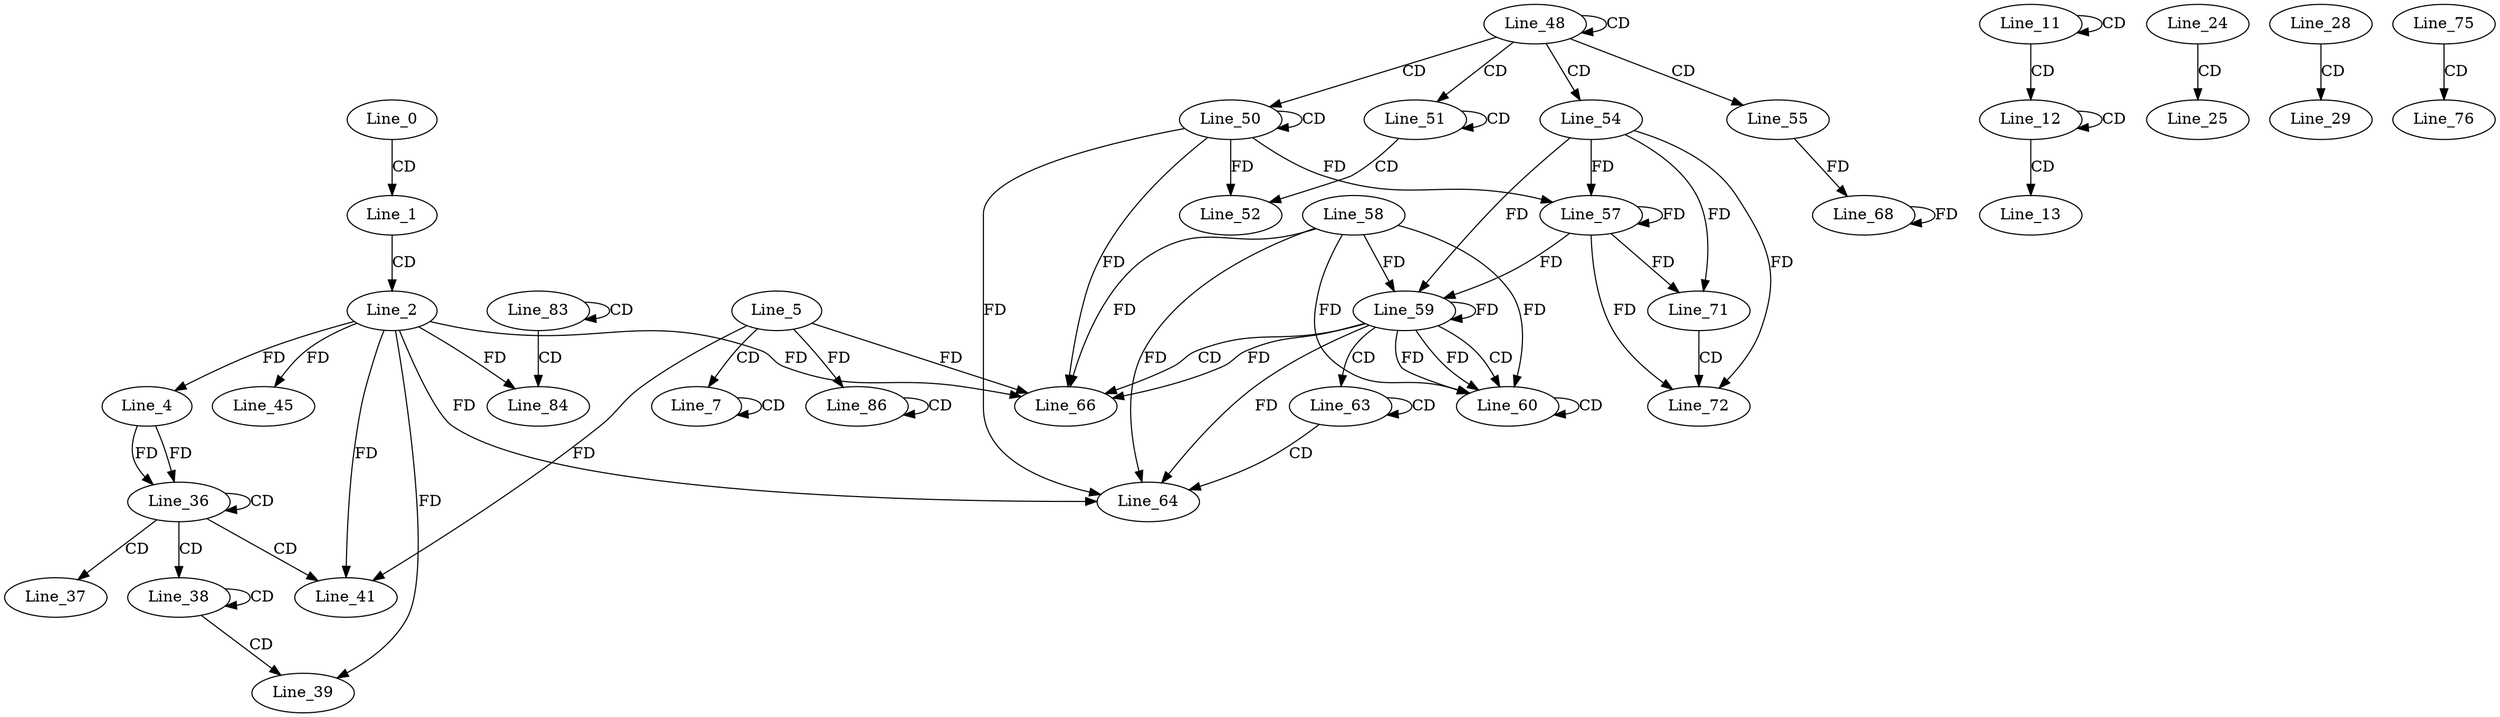 digraph G {
  Line_0;
  Line_1;
  Line_2;
  Line_4;
  Line_5;
  Line_7;
  Line_7;
  Line_11;
  Line_11;
  Line_12;
  Line_12;
  Line_13;
  Line_24;
  Line_25;
  Line_28;
  Line_29;
  Line_4;
  Line_36;
  Line_36;
  Line_37;
  Line_38;
  Line_38;
  Line_39;
  Line_39;
  Line_41;
  Line_5;
  Line_41;
  Line_45;
  Line_48;
  Line_48;
  Line_50;
  Line_50;
  Line_51;
  Line_51;
  Line_52;
  Line_52;
  Line_54;
  Line_55;
  Line_57;
  Line_57;
  Line_59;
  Line_58;
  Line_59;
  Line_59;
  Line_60;
  Line_60;
  Line_63;
  Line_63;
  Line_64;
  Line_64;
  Line_64;
  Line_64;
  Line_66;
  Line_66;
  Line_66;
  Line_68;
  Line_71;
  Line_72;
  Line_75;
  Line_76;
  Line_83;
  Line_83;
  Line_84;
  Line_84;
  Line_86;
  Line_86;
  Line_0 -> Line_1 [ label="CD" ];
  Line_1 -> Line_2 [ label="CD" ];
  Line_2 -> Line_4 [ label="FD" ];
  Line_5 -> Line_7 [ label="CD" ];
  Line_7 -> Line_7 [ label="CD" ];
  Line_11 -> Line_11 [ label="CD" ];
  Line_11 -> Line_12 [ label="CD" ];
  Line_12 -> Line_12 [ label="CD" ];
  Line_12 -> Line_13 [ label="CD" ];
  Line_24 -> Line_25 [ label="CD" ];
  Line_28 -> Line_29 [ label="CD" ];
  Line_4 -> Line_36 [ label="FD" ];
  Line_36 -> Line_36 [ label="CD" ];
  Line_4 -> Line_36 [ label="FD" ];
  Line_36 -> Line_37 [ label="CD" ];
  Line_36 -> Line_38 [ label="CD" ];
  Line_38 -> Line_38 [ label="CD" ];
  Line_38 -> Line_39 [ label="CD" ];
  Line_2 -> Line_39 [ label="FD" ];
  Line_36 -> Line_41 [ label="CD" ];
  Line_5 -> Line_41 [ label="FD" ];
  Line_2 -> Line_41 [ label="FD" ];
  Line_2 -> Line_45 [ label="FD" ];
  Line_48 -> Line_48 [ label="CD" ];
  Line_48 -> Line_50 [ label="CD" ];
  Line_50 -> Line_50 [ label="CD" ];
  Line_48 -> Line_51 [ label="CD" ];
  Line_51 -> Line_51 [ label="CD" ];
  Line_51 -> Line_52 [ label="CD" ];
  Line_50 -> Line_52 [ label="FD" ];
  Line_48 -> Line_54 [ label="CD" ];
  Line_48 -> Line_55 [ label="CD" ];
  Line_54 -> Line_57 [ label="FD" ];
  Line_57 -> Line_57 [ label="FD" ];
  Line_50 -> Line_57 [ label="FD" ];
  Line_59 -> Line_59 [ label="FD" ];
  Line_58 -> Line_59 [ label="FD" ];
  Line_54 -> Line_59 [ label="FD" ];
  Line_57 -> Line_59 [ label="FD" ];
  Line_59 -> Line_60 [ label="CD" ];
  Line_59 -> Line_60 [ label="FD" ];
  Line_58 -> Line_60 [ label="FD" ];
  Line_60 -> Line_60 [ label="CD" ];
  Line_59 -> Line_60 [ label="FD" ];
  Line_58 -> Line_60 [ label="FD" ];
  Line_59 -> Line_63 [ label="CD" ];
  Line_63 -> Line_63 [ label="CD" ];
  Line_63 -> Line_64 [ label="CD" ];
  Line_59 -> Line_64 [ label="FD" ];
  Line_58 -> Line_64 [ label="FD" ];
  Line_50 -> Line_64 [ label="FD" ];
  Line_2 -> Line_64 [ label="FD" ];
  Line_59 -> Line_66 [ label="CD" ];
  Line_5 -> Line_66 [ label="FD" ];
  Line_2 -> Line_66 [ label="FD" ];
  Line_59 -> Line_66 [ label="FD" ];
  Line_58 -> Line_66 [ label="FD" ];
  Line_50 -> Line_66 [ label="FD" ];
  Line_55 -> Line_68 [ label="FD" ];
  Line_68 -> Line_68 [ label="FD" ];
  Line_54 -> Line_71 [ label="FD" ];
  Line_57 -> Line_71 [ label="FD" ];
  Line_71 -> Line_72 [ label="CD" ];
  Line_54 -> Line_72 [ label="FD" ];
  Line_57 -> Line_72 [ label="FD" ];
  Line_75 -> Line_76 [ label="CD" ];
  Line_83 -> Line_83 [ label="CD" ];
  Line_83 -> Line_84 [ label="CD" ];
  Line_2 -> Line_84 [ label="FD" ];
  Line_86 -> Line_86 [ label="CD" ];
  Line_5 -> Line_86 [ label="FD" ];
}
